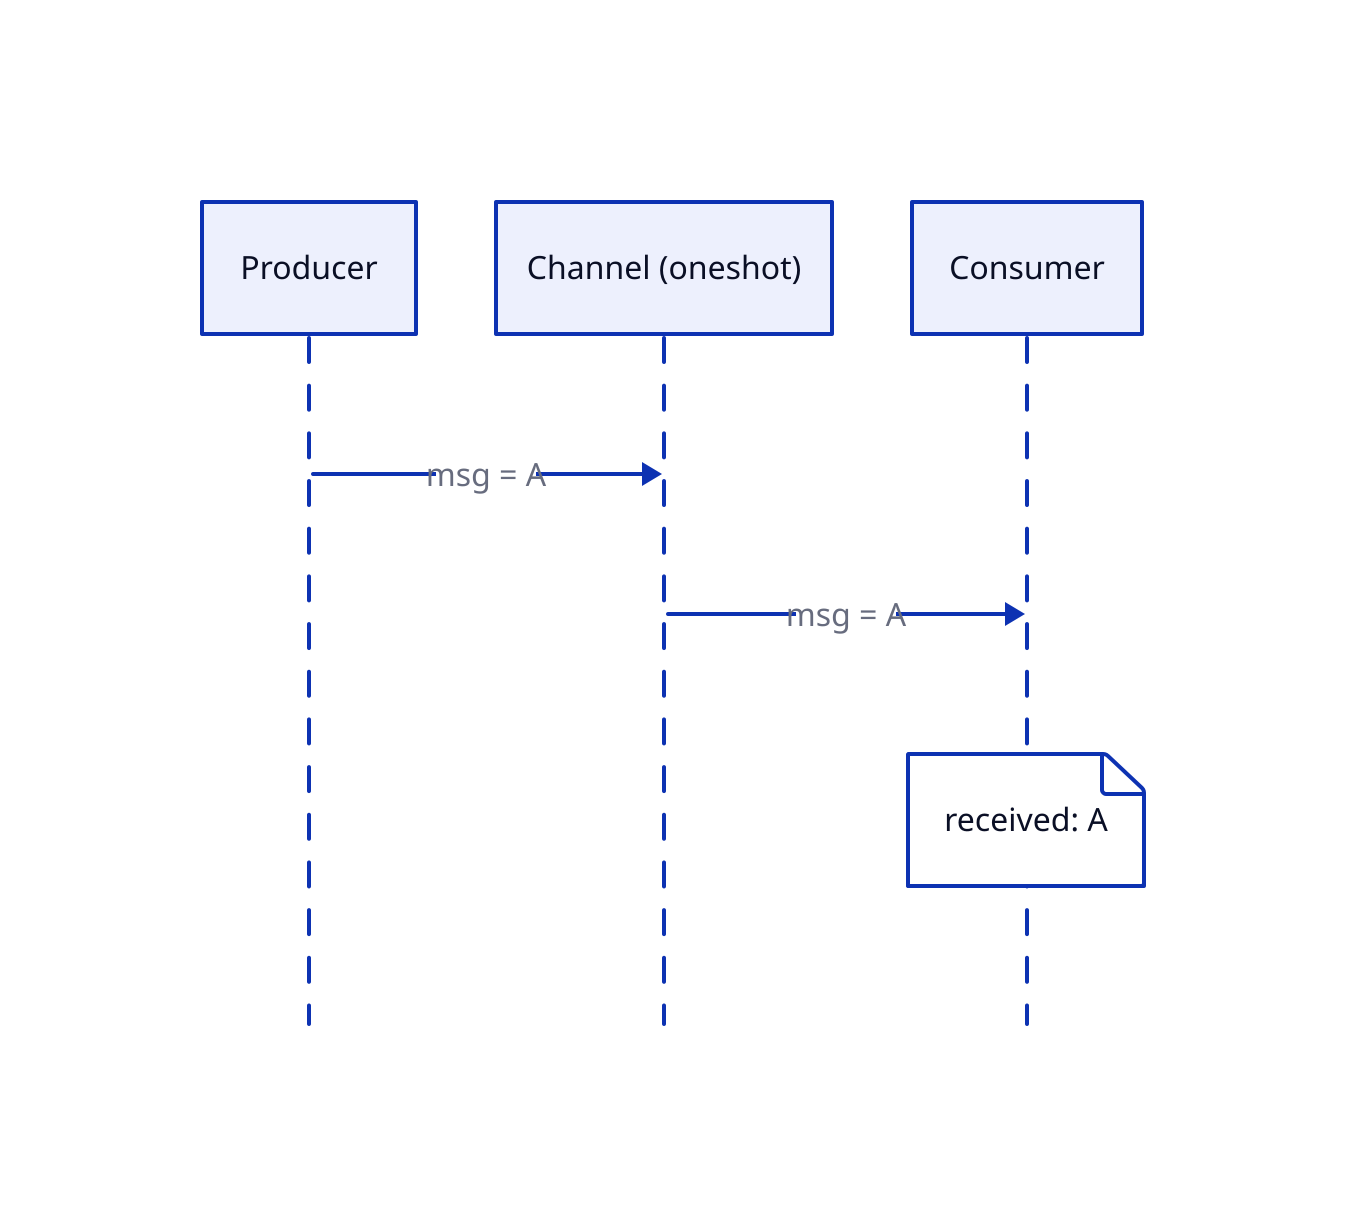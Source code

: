 shape: sequence_diagram

prod: Producer
chan: Channel (oneshot)
cons: Consumer

prod -> chan: msg = A
chan -> cons: msg = A
cons."received: A"
